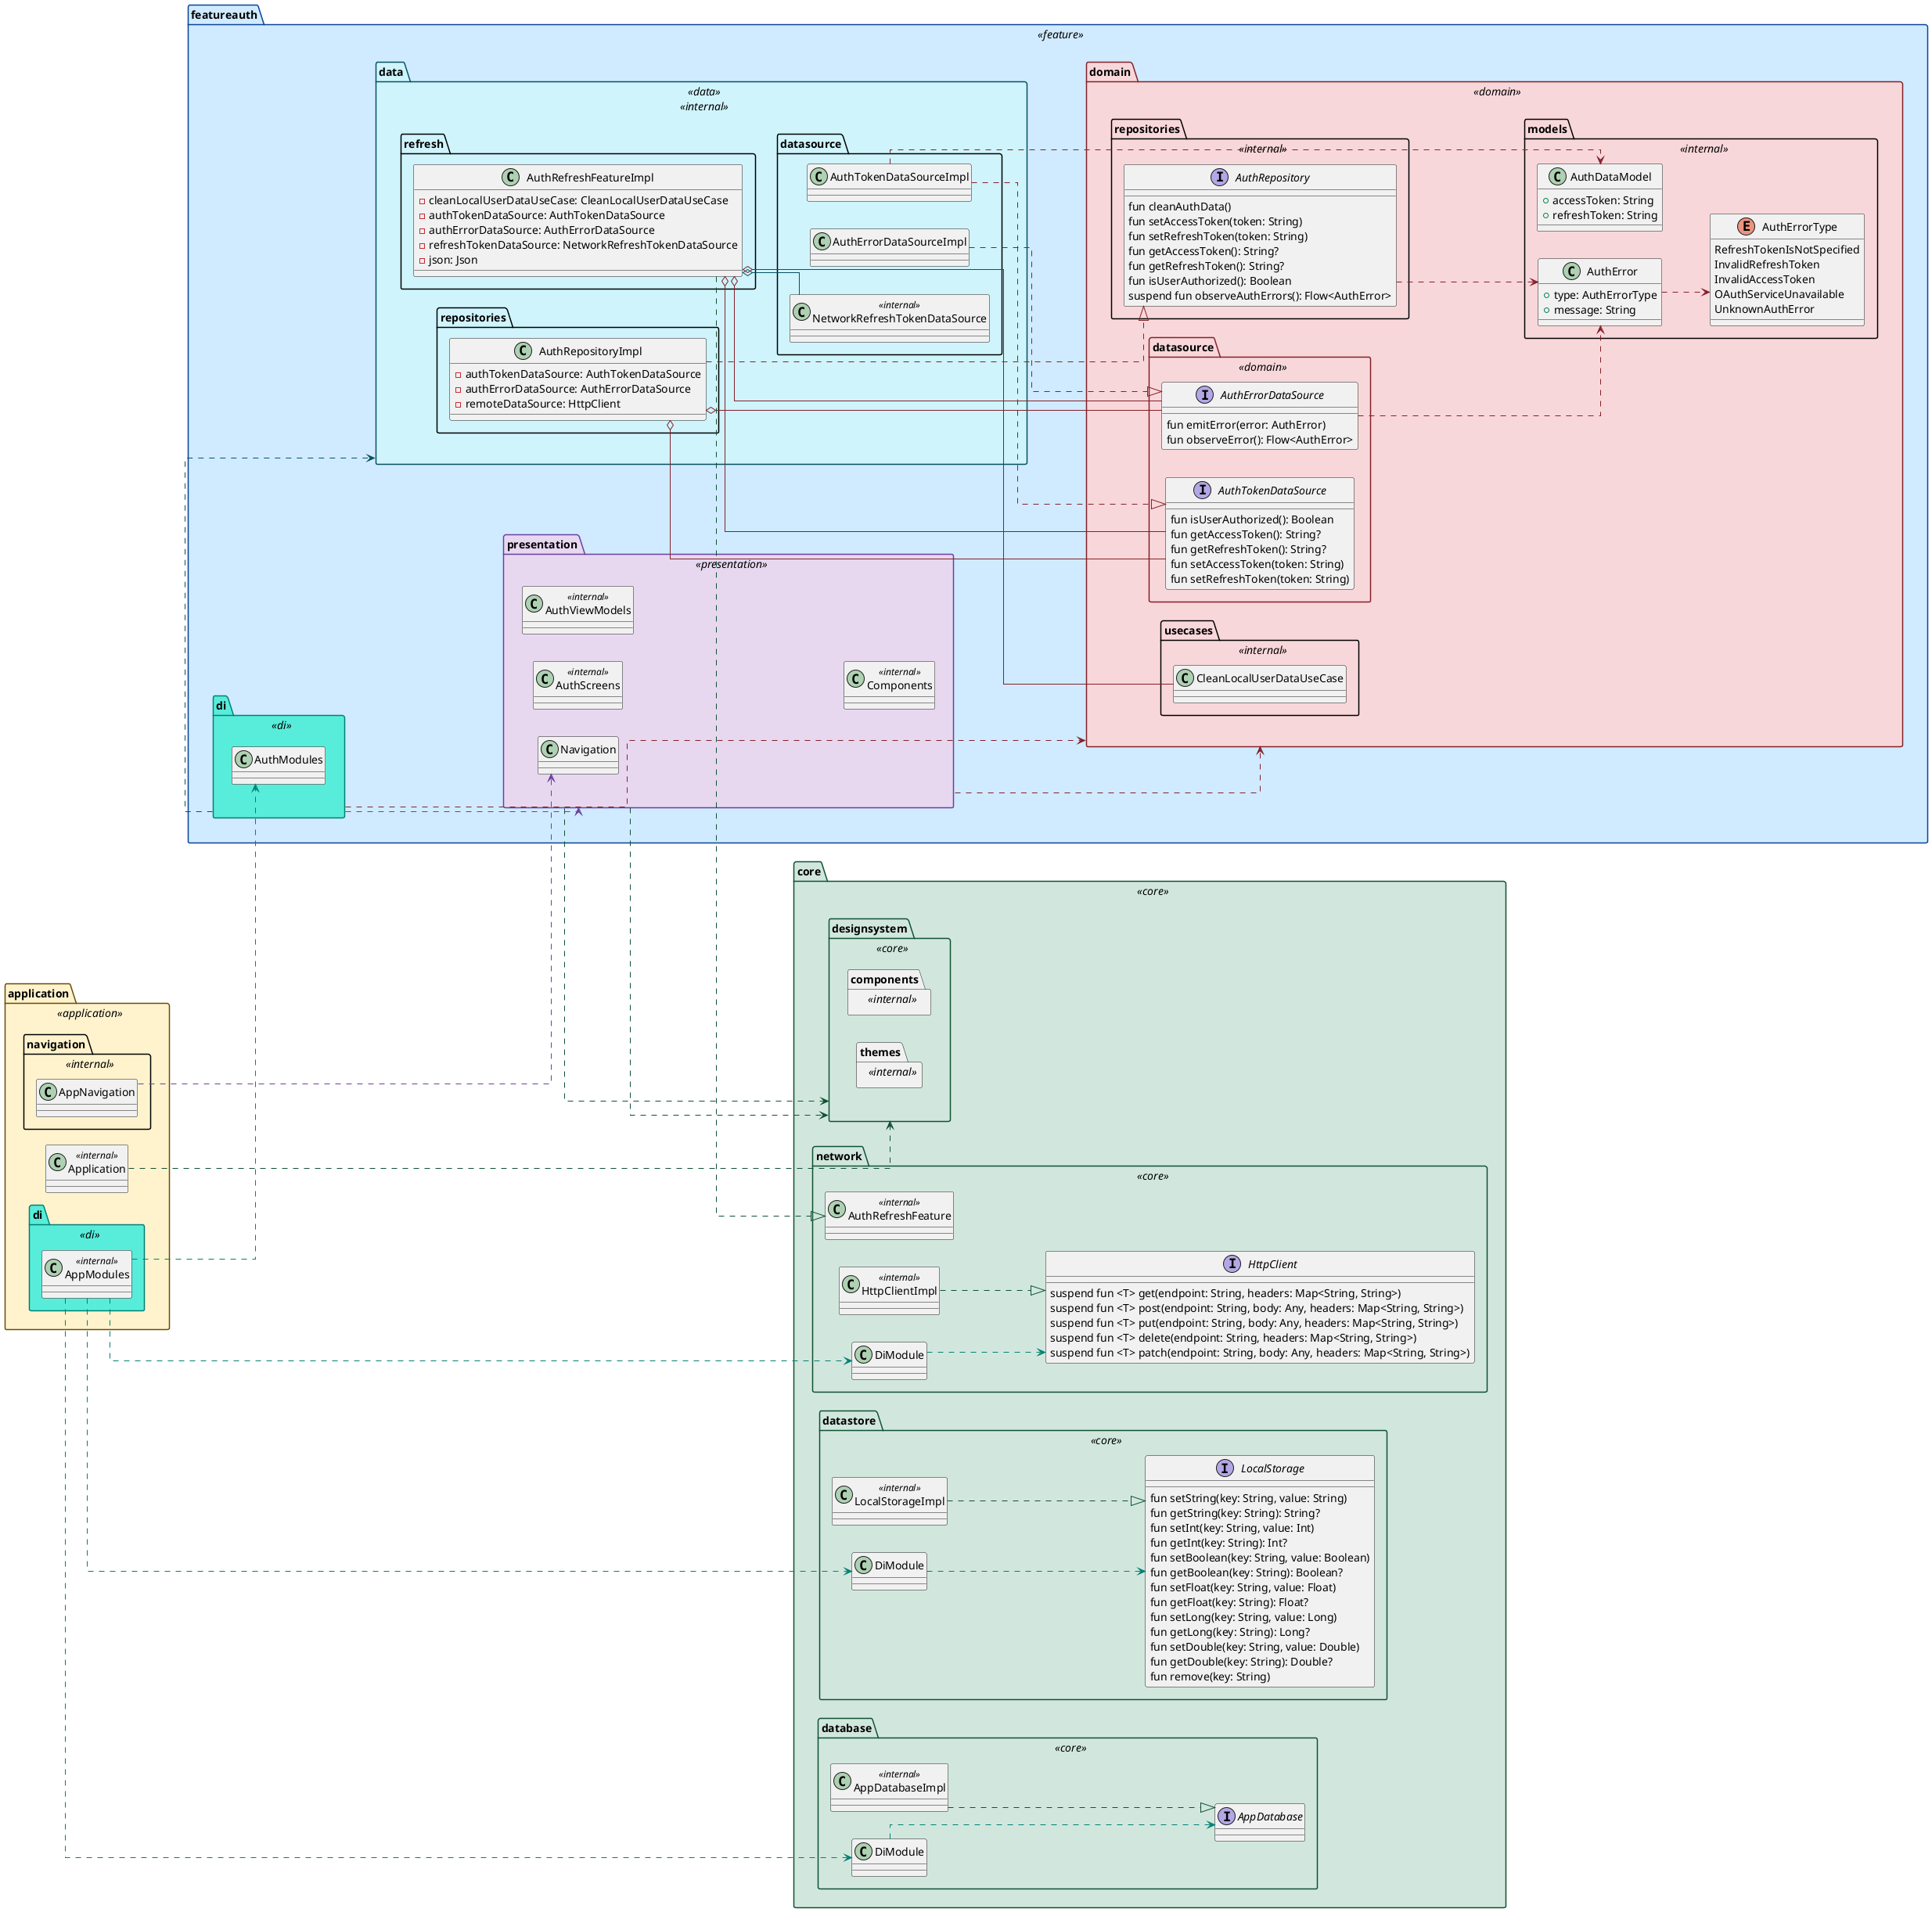 @startuml

!define CoreBG #d1e7dd
!define CoreBorder #0f5132
!define DataBG #cff4fc
!define DataBorder #055160
!define DomainBG #f8d7da
!define DomainBorder #842029
!define PresentationBG #e7d8f0
!define PresentationBorder #6b3fa0
!define ApplicationBG #fff3cd
!define ApplicationBorder #664d03
!define FeatureBG #d0ebff
!define FeatureBorder #084298
!define DIBG #58edda
!define DIBorder #007f73
!define ArrowCore #0f5132
!define ArrowData #055160
!define ArrowDomain #842029
!define ArrowPresentation #6b3fa0
!define ArrowDI #007f73

skinparam linetype ortho
left to right direction

skinparam package {
    BackgroundColor<<core>> CoreBG
    BorderColor<<core>> CoreBorder
    BackgroundColor<<data>> DataBG
    BorderColor<<data>> DataBorder
    BackgroundColor<<domain>> DomainBG
    BorderColor<<domain>> DomainBorder
    BackgroundColor<<presentation>> PresentationBG
    BorderColor<<presentation>> PresentationBorder
    BackgroundColor<<application>> ApplicationBG
    BorderColor<<application>> ApplicationBorder
    BackgroundColor<<feature>> FeatureBG
    BorderColor<<feature>> FeatureBorder
    BackgroundColor<<di>> DIBG
    BorderColor<<di>> DIBorder
}

package "application" <<application>> {
    class Application <<internal>>

    package "navigation" <<internal>> {
        class AppNavigation
    }

    package "di" <<di>> {
        class AppModules <<internal>>
    }
}

package "core" <<core>> {
    package "network" <<core>> {
        interface HttpClient {
            suspend fun <T> get(endpoint: String, headers: Map<String, String>)
            suspend fun <T> post(endpoint: String, body: Any, headers: Map<String, String>)
            suspend fun <T> put(endpoint: String, body: Any, headers: Map<String, String>)
            suspend fun <T> delete(endpoint: String, headers: Map<String, String>)
            suspend fun <T> patch(endpoint: String, body: Any, headers: Map<String, String>)
        }
        class HttpClientImpl <<internal>>
        class AuthRefreshFeature <<internal>>
        class DiModule
    }
    package "datastore" <<core>> {
        interface LocalStorage {
            fun setString(key: String, value: String)
            fun getString(key: String): String?
            fun setInt(key: String, value: Int)
            fun getInt(key: String): Int?
            fun setBoolean(key: String, value: Boolean)
            fun getBoolean(key: String): Boolean?
            fun setFloat(key: String, value: Float)
            fun getFloat(key: String): Float?
            fun setLong(key: String, value: Long)
            fun getLong(key: String): Long?
            fun setDouble(key: String, value: Double)
            fun getDouble(key: String): Double?
            fun remove(key: String)
        }
        class LocalStorageImpl <<internal>>
        class DiModule
    }
    package "database" <<core>> {
        interface AppDatabase
        class AppDatabaseImpl <<internal>>
        class DiModule
    }
    package "designsystem" <<core>> {
        package "components" <<internal>> {
        }
        package "themes" <<internal>> {
        }
    }

    core.network.HttpClientImpl .[ArrowCore].|> core.network.HttpClient
    core.datastore.LocalStorageImpl .[ArrowCore].|> core.datastore.LocalStorage
    core.database.AppDatabaseImpl .[ArrowCore].|> core.database.AppDatabase

    core.network.DiModule .[ArrowDI].> core.network.HttpClient
    core.datastore.DiModule .[ArrowDI].> core.datastore.LocalStorage
    core.database.DiModule .[ArrowDI].> core.database.AppDatabase
}

package "featureauth" <<feature>> {
    package "presentation" <<presentation>> {
        class AuthScreens <<internal>>
        class AuthViewModels <<internal>>
        class Components <<internal>>
        class Navigation
    }

    package "domain" <<domain>> {
        package "usecases" <<internal>> {
            class CleanLocalUserDataUseCase
        }

        package "models" <<internal>> {
            class AuthError {
                + type: AuthErrorType
                + message: String
            }
            enum AuthErrorType {
                RefreshTokenIsNotSpecified
                InvalidRefreshToken
                InvalidAccessToken
                OAuthServiceUnavailable
                UnknownAuthError
            }
            class AuthDataModel {
                + accessToken: String
                + refreshToken: String
            }
        }

        package "repositories" <<internal>> {
            interface AuthRepository {
                fun cleanAuthData()
                fun setAccessToken(token: String)
                fun setRefreshToken(token: String)
                fun getAccessToken(): String?
                fun getRefreshToken(): String?
                fun isUserAuthorized(): Boolean
                suspend fun observeAuthErrors(): Flow<AuthError>
            }
        }

        package "datasource" <<domain>> {
            interface AuthTokenDataSource {
                fun isUserAuthorized(): Boolean
                fun getAccessToken(): String?
                fun getRefreshToken(): String?
                fun setAccessToken(token: String)
                fun setRefreshToken(token: String)
            }

            interface AuthErrorDataSource {
                fun emitError(error: AuthError)
                fun observeError(): Flow<AuthError>
            }
        }
    }

    package "data" <<data>> <<internal>> {
        package "repositories"  {
            class AuthRepositoryImpl {
                - authTokenDataSource: AuthTokenDataSource
                - authErrorDataSource: AuthErrorDataSource
                - remoteDataSource: HttpClient
            }
        }

        package "datasource" {
            class AuthErrorDataSourceImpl
            class AuthTokenDataSourceImpl
            class NetworkRefreshTokenDataSource <<internal>>
        }

        package "refresh" {
            class AuthRefreshFeatureImpl {
                - cleanLocalUserDataUseCase: CleanLocalUserDataUseCase
                - authTokenDataSource: AuthTokenDataSource
                - authErrorDataSource: AuthErrorDataSource
                - refreshTokenDataSource: NetworkRefreshTokenDataSource
                - json: Json
            }
        }
    }

    package "di" <<di>> {
        class AuthModules
    }

    di .[ArrowDomain].> domain
    di .[ArrowPresentation].> presentation
    di .[ArrowData].> data
    presentation .[ArrowDomain].> domain

    data.repositories.AuthRepositoryImpl .[ArrowDomain].|> domain.repositories.AuthRepository
    data.repositories.AuthRepositoryImpl o-[ArrowDomain]- domain.datasource.AuthTokenDataSource
    data.repositories.AuthRepositoryImpl o-[ArrowDomain]- domain.datasource.AuthErrorDataSource

    data.datasource.AuthErrorDataSourceImpl .[ArrowDomain].|> domain.datasource.AuthErrorDataSource
    data.datasource.AuthTokenDataSourceImpl .[ArrowDomain].|> domain.datasource.AuthTokenDataSource
    data.datasource.AuthTokenDataSourceImpl .[ArrowDomain].> domain.models.AuthDataModel

    domain.models.AuthError .[ArrowDomain].> domain.models.AuthErrorType
    domain.datasource.AuthErrorDataSource .[ArrowDomain].> domain.models.AuthError
    domain.repositories.AuthRepository .[ArrowDomain].> domain.models.AuthError

    data.refresh.AuthRefreshFeatureImpl o-[ArrowDomain]- domain.usecases.CleanLocalUserDataUseCase
    data.refresh.AuthRefreshFeatureImpl o-[ArrowDomain]- domain.datasource.AuthTokenDataSource
    data.refresh.AuthRefreshFeatureImpl o-[ArrowDomain]- domain.datasource.AuthErrorDataSource
    data.refresh.AuthRefreshFeatureImpl o-[ArrowData]- data.datasource.NetworkRefreshTokenDataSource
    data.refresh.AuthRefreshFeatureImpl .[ArrowCore].|> core.network.AuthRefreshFeature

    presentation .[ArrowCore].> core.designsystem
}

application.Application .[ArrowCore].> core.designsystem

application.navigation.AppNavigation .[ArrowPresentation].> featureauth.presentation.Navigation

application.di.AppModules .[ArrowDI].> featureauth.di.AuthModules
application.di.AppModules .[ArrowDI].> core.network.DiModule
application.di.AppModules .[ArrowDI].> core.datastore.DiModule
application.di.AppModules .[ArrowDI].> core.database.DiModule

featureauth.presentation .[ArrowCore].> core.designsystem

@enduml
